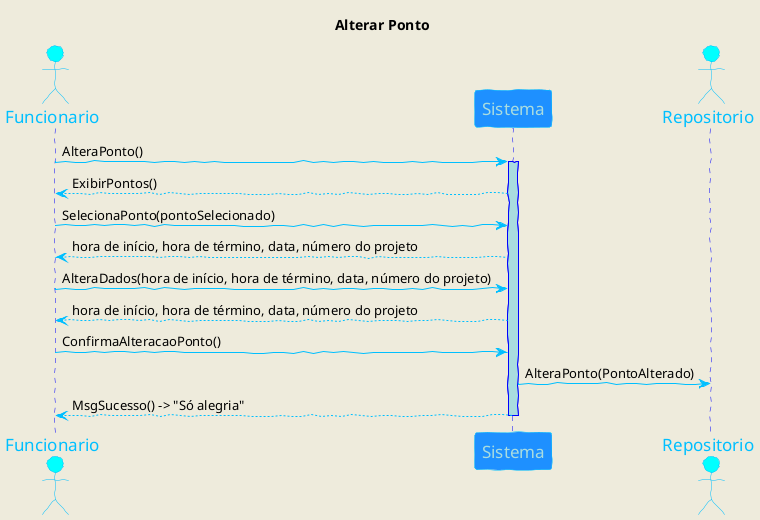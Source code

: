 @startuml So Alegria

skinparam backgroundColor #EEEBDC
skinparam handwritten true

skinparam sequence {
ArrowColor DeepSkyBlue
ActorBorderColor DeepSkyBlue
LifeLineBorderColor blue
LifeLineBackgroundColor #A9DCDF

ParticipantBorderColor DeepSkyBlue
ParticipantBackgroundColor DodgerBlue
ParticipantFontName Impact
ParticipantFontSize 17
ParticipantFontColor #A9DCDF

ActorBackgroundColor aqua
ActorFontColor DeepSkyBlue
ActorFontSize 17
ActorFontName Aapex
}

title Alterar Ponto

actor Funcionario
participant "Sistema" as A
actor Repositorio

Funcionario -> A: AlteraPonto()
activate A
Funcionario <-- A: ExibirPontos()
Funcionario -> A: SelecionaPonto(pontoSelecionado)
Funcionario <-- A: hora de início, hora de término, data, número do projeto
Funcionario -> A: AlteraDados(hora de início, hora de término, data, número do projeto)
Funcionario <-- A: hora de início, hora de término, data, número do projeto
A <- Funcionario: ConfirmaAlteracaoPonto()
actor Repositorio
A -> Repositorio: AlteraPonto(PontoAlterado)
A --> Funcionario: MsgSucesso() -> "Só alegria"

deactivate A
@enduml